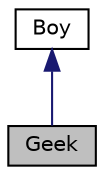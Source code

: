 digraph "Geek"
{
  edge [fontname="Helvetica",fontsize="10",labelfontname="Helvetica",labelfontsize="10"];
  node [fontname="Helvetica",fontsize="10",shape=record];
  Node1 [label="Geek",height=0.2,width=0.4,color="black", fillcolor="grey75", style="filled", fontcolor="black"];
  Node2 -> Node1 [dir="back",color="midnightblue",fontsize="10",style="solid"];
  Node2 [label="Boy",height=0.2,width=0.4,color="black", fillcolor="white", style="filled",URL="$classBoy.html",tooltip="class contains various attributes of a boy such as name,attractiveness,intelligence,budget etc. "];
}

